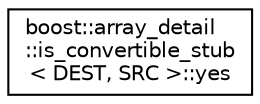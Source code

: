 digraph "Graphical Class Hierarchy"
{
  edge [fontname="Helvetica",fontsize="10",labelfontname="Helvetica",labelfontsize="10"];
  node [fontname="Helvetica",fontsize="10",shape=record];
  rankdir="LR";
  Node1 [label="boost::array_detail\l::is_convertible_stub\l\< DEST, SRC \>::yes",height=0.2,width=0.4,color="black", fillcolor="white", style="filled",URL="$structboost_1_1array__detail_1_1is__convertible__stub_1_1yes.html"];
}
